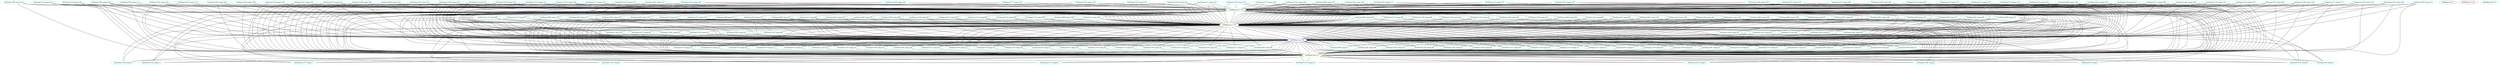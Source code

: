 graph {
"VarName('t8',temp)"[color=cyan,label="VarName('t8',temp).0"]
"VarName('t129',temp)"[color=cyan,label="VarName('t129',temp).1"]
"VarName('t128',temp)"[color=cyan,label="VarName('t128',temp).2"]
"VarName('t9',temp)"[color=cyan,label="VarName('t9',temp).3"]
"VarName('t125',temp)"[color=cyan,label="VarName('t125',temp).4"]
"VarName('t124',temp)"[color=cyan,label="VarName('t124',temp).5"]
"VarName('t127',temp)"[color=cyan,label="VarName('t127',temp).6"]
"ASMReg('edi')"[color=forestgreen,label="ASMReg('edi').7"]
"VarName('t121',temp)"[color=cyan,label="VarName('t121',temp).8"]
"VarName('t120',temp)"[color=cyan,label="VarName('t120',temp).9"]
"VarName('t123',temp)"[color=cyan,label="VarName('t123',temp).10"]
"VarName('t122',temp)"[color=cyan,label="VarName('t122',temp).11"]
"ASMReg('edx')"[color=yellow,label="ASMReg('edx').12"]
"VarName('t58',temp)"[color=cyan,label="VarName('t58',temp).13"]
"VarName('t59',temp)"[color=cyan,label="VarName('t59',temp).14"]
"VarName('t56',temp)"[color=cyan,label="VarName('t56',temp).15"]
"VarName('t57',temp)"[color=cyan,label="VarName('t57',temp).16"]
"VarName('t54',temp)"[color=cyan,label="VarName('t54',temp).17"]
"VarName('t55',temp)"[color=cyan,label="VarName('t55',temp).18"]
"VarName('t52',temp)"[color=cyan,label="VarName('t52',temp).19"]
"VarName('t53',temp)"[color=cyan,label="VarName('t53',temp).20"]
"VarName('t50',temp)"[color=cyan,label="VarName('t50',temp).21"]
"VarName('t51',temp)"[color=cyan,label="VarName('t51',temp).22"]
"VarName('a',user)"[color=cyan,label="VarName('a',user).23"]
"VarName('t126',temp)"[color=cyan,label="VarName('t126',temp).24"]
"VarName('t101',temp)"[color=cyan,label="VarName('t101',temp).25"]
"VarName('t138',temp)"[color=cyan,label="VarName('t138',temp).26"]
"VarName('t139',temp)"[color=cyan,label="VarName('t139',temp).27"]
"VarName('t136',temp)"[color=cyan,label="VarName('t136',temp).28"]
"VarName('t137',temp)"[color=cyan,label="VarName('t137',temp).29"]
"VarName('t134',temp)"[color=cyan,label="VarName('t134',temp).30"]
"VarName('t135',temp)"[color=cyan,label="VarName('t135',temp).31"]
"VarName('t132',temp)"[color=cyan,label="VarName('t132',temp).32"]
"VarName('t133',temp)"[color=cyan,label="VarName('t133',temp).33"]
"VarName('t130',temp)"[color=cyan,label="VarName('t130',temp).34"]
"VarName('t131',temp)"[color=cyan,label="VarName('t131',temp).35"]
"VarName('t38',temp)"[color=cyan,label="VarName('t38',temp).36"]
"VarName('t39',temp)"[color=cyan,label="VarName('t39',temp).37"]
"VarName('t30',temp)"[color=cyan,label="VarName('t30',temp).38"]
"VarName('t31',temp)"[color=cyan,label="VarName('t31',temp).39"]
"VarName('t32',temp)"[color=cyan,label="VarName('t32',temp).40"]
"VarName('t33',temp)"[color=cyan,label="VarName('t33',temp).41"]
"VarName('t34',temp)"[color=cyan,label="VarName('t34',temp).42"]
"VarName('t35',temp)"[color=cyan,label="VarName('t35',temp).43"]
"VarName('t36',temp)"[color=cyan,label="VarName('t36',temp).44"]
"VarName('t37',temp)"[color=cyan,label="VarName('t37',temp).45"]
"VarName('t49',temp)"[color=cyan,label="VarName('t49',temp).46"]
"VarName('t48',temp)"[color=cyan,label="VarName('t48',temp).47"]
"VarName('t45',temp)"[color=cyan,label="VarName('t45',temp).48"]
"VarName('t44',temp)"[color=cyan,label="VarName('t44',temp).49"]
"VarName('t47',temp)"[color=cyan,label="VarName('t47',temp).50"]
"VarName('t46',temp)"[color=cyan,label="VarName('t46',temp).51"]
"VarName('t41',temp)"[color=cyan,label="VarName('t41',temp).52"]
"VarName('t40',temp)"[color=cyan,label="VarName('t40',temp).53"]
"VarName('t43',temp)"[color=cyan,label="VarName('t43',temp).54"]
"VarName('t42',temp)"[color=cyan,label="VarName('t42',temp).55"]
"ASMReg('esi')"[color=brown,label="ASMReg('esi').56"]
"ASMReg('ebx')"[color=cyan,label="ASMReg('ebx').57"]
"ASMReg('esp')"[color=blue,label="ASMReg('esp').58"]
"VarName('z',user)"[color=cyan,label="VarName('z',user).59"]
"VarName('t107',temp)"[color=cyan,label="VarName('t107',temp).60"]
"VarName('t106',temp)"[color=cyan,label="VarName('t106',temp).61"]
"VarName('t105',temp)"[color=cyan,label="VarName('t105',temp).62"]
"VarName('t104',temp)"[color=cyan,label="VarName('t104',temp).63"]
"VarName('t103',temp)"[color=cyan,label="VarName('t103',temp).64"]
"VarName('t102',temp)"[color=cyan,label="VarName('t102',temp).65"]
"VarName('b',user)"[color=cyan,label="VarName('b',user).66"]
"VarName('t100',temp)"[color=cyan,label="VarName('t100',temp).67"]
"VarName('t109',temp)"[color=cyan,label="VarName('t109',temp).68"]
"VarName('t108',temp)"[color=cyan,label="VarName('t108',temp).69"]
"ASMReg('ecx')"[color=orange,label="ASMReg('ecx').70"]
"VarName('t69',temp)"[color=cyan,label="VarName('t69',temp).71"]
"VarName('t68',temp)"[color=cyan,label="VarName('t68',temp).72"]
"VarName('t63',temp)"[color=cyan,label="VarName('t63',temp).73"]
"VarName('t62',temp)"[color=cyan,label="VarName('t62',temp).74"]
"VarName('t61',temp)"[color=cyan,label="VarName('t61',temp).75"]
"VarName('t60',temp)"[color=cyan,label="VarName('t60',temp).76"]
"VarName('t67',temp)"[color=cyan,label="VarName('t67',temp).77"]
"VarName('t66',temp)"[color=cyan,label="VarName('t66',temp).78"]
"VarName('t65',temp)"[color=cyan,label="VarName('t65',temp).79"]
"VarName('t64',temp)"[color=cyan,label="VarName('t64',temp).80"]
"VarName('t110',temp)"[color=cyan,label="VarName('t110',temp).81"]
"VarName('t111',temp)"[color=cyan,label="VarName('t111',temp).82"]
"VarName('t112',temp)"[color=cyan,label="VarName('t112',temp).83"]
"VarName('t113',temp)"[color=cyan,label="VarName('t113',temp).84"]
"VarName('t114',temp)"[color=cyan,label="VarName('t114',temp).85"]
"VarName('t115',temp)"[color=cyan,label="VarName('t115',temp).86"]
"VarName('t116',temp)"[color=cyan,label="VarName('t116',temp).87"]
"VarName('t117',temp)"[color=cyan,label="VarName('t117',temp).88"]
"VarName('t118',temp)"[color=cyan,label="VarName('t118',temp).89"]
"VarName('t119',temp)"[color=cyan,label="VarName('t119',temp).90"]
"VarName('t161',temp)"[color=cyan,label="VarName('t161',temp).91"]
"VarName('t160',temp)"[color=cyan,label="VarName('t160',temp).92"]
"VarName('t163',temp)"[color=cyan,label="VarName('t163',temp).93"]
"VarName('t162',temp)"[color=cyan,label="VarName('t162',temp).94"]
"VarName('t0',temp)"[color=cyan,label="VarName('t0',temp).95"]
"VarName('t1',temp)"[color=cyan,label="VarName('t1',temp).96"]
"VarName('t2',temp)"[color=cyan,label="VarName('t2',temp).97"]
"VarName('t3',temp)"[color=cyan,label="VarName('t3',temp).98"]
"VarName('t4',temp)"[color=cyan,label="VarName('t4',temp).99"]
"VarName('t5',temp)"[color=cyan,label="VarName('t5',temp).100"]
"VarName('t6',temp)"[color=cyan,label="VarName('t6',temp).101"]
"VarName('y',user)"[color=cyan,label="VarName('y',user).102"]
"VarName('t98',temp)"[color=cyan,label="VarName('t98',temp).103"]
"VarName('t99',temp)"[color=cyan,label="VarName('t99',temp).104"]
"VarName('c',user)"[color=cyan,label="VarName('c',user).105"]
"VarName('t92',temp)"[color=cyan,label="VarName('t92',temp).106"]
"VarName('t93',temp)"[color=cyan,label="VarName('t93',temp).107"]
"VarName('t90',temp)"[color=cyan,label="VarName('t90',temp).108"]
"VarName('t91',temp)"[color=cyan,label="VarName('t91',temp).109"]
"VarName('t96',temp)"[color=cyan,label="VarName('t96',temp).110"]
"VarName('t97',temp)"[color=cyan,label="VarName('t97',temp).111"]
"VarName('t94',temp)"[color=cyan,label="VarName('t94',temp).112"]
"VarName('t95',temp)"[color=cyan,label="VarName('t95',temp).113"]
"VarName('t7',temp)"[color=cyan,label="VarName('t7',temp).114"]
"VarName('t74',temp)"[color=cyan,label="VarName('t74',temp).115"]
"ASMReg('eax')"[color=green,label="ASMReg('eax').116"]
"VarName('t76',temp)"[color=cyan,label="VarName('t76',temp).117"]
"VarName('t77',temp)"[color=cyan,label="VarName('t77',temp).118"]
"VarName('t70',temp)"[color=cyan,label="VarName('t70',temp).119"]
"VarName('t71',temp)"[color=cyan,label="VarName('t71',temp).120"]
"VarName('t72',temp)"[color=cyan,label="VarName('t72',temp).121"]
"VarName('t73',temp)"[color=cyan,label="VarName('t73',temp).122"]
"VarName('t78',temp)"[color=cyan,label="VarName('t78',temp).123"]
"VarName('t79',temp)"[color=cyan,label="VarName('t79',temp).124"]
"VarName('t89',temp)"[color=cyan,label="VarName('t89',temp).125"]
"VarName('t88',temp)"[color=cyan,label="VarName('t88',temp).126"]
"VarName('t81',temp)"[color=cyan,label="VarName('t81',temp).127"]
"VarName('t80',temp)"[color=cyan,label="VarName('t80',temp).128"]
"VarName('t83',temp)"[color=cyan,label="VarName('t83',temp).129"]
"VarName('t82',temp)"[color=cyan,label="VarName('t82',temp).130"]
"VarName('t85',temp)"[color=cyan,label="VarName('t85',temp).131"]
"VarName('t84',temp)"[color=cyan,label="VarName('t84',temp).132"]
"VarName('t87',temp)"[color=cyan,label="VarName('t87',temp).133"]
"VarName('t86',temp)"[color=cyan,label="VarName('t86',temp).134"]
"VarName('t149',temp)"[color=cyan,label="VarName('t149',temp).135"]
"VarName('t148',temp)"[color=cyan,label="VarName('t148',temp).136"]
"VarName('t143',temp)"[color=cyan,label="VarName('t143',temp).137"]
"VarName('t142',temp)"[color=cyan,label="VarName('t142',temp).138"]
"VarName('t141',temp)"[color=cyan,label="VarName('t141',temp).139"]
"VarName('t140',temp)"[color=cyan,label="VarName('t140',temp).140"]
"VarName('t147',temp)"[color=cyan,label="VarName('t147',temp).141"]
"VarName('t146',temp)"[color=cyan,label="VarName('t146',temp).142"]
"VarName('t145',temp)"[color=cyan,label="VarName('t145',temp).143"]
"VarName('t144',temp)"[color=cyan,label="VarName('t144',temp).144"]
"VarName('t29',temp)"[color=cyan,label="VarName('t29',temp).145"]
"VarName('t28',temp)"[color=cyan,label="VarName('t28',temp).146"]
"VarName('t27',temp)"[color=cyan,label="VarName('t27',temp).147"]
"VarName('t26',temp)"[color=cyan,label="VarName('t26',temp).148"]
"VarName('t25',temp)"[color=cyan,label="VarName('t25',temp).149"]
"VarName('t24',temp)"[color=cyan,label="VarName('t24',temp).150"]
"VarName('t23',temp)"[color=cyan,label="VarName('t23',temp).151"]
"VarName('t22',temp)"[color=cyan,label="VarName('t22',temp).152"]
"VarName('t21',temp)"[color=cyan,label="VarName('t21',temp).153"]
"VarName('t20',temp)"[color=cyan,label="VarName('t20',temp).154"]
"VarName('x',user)"[color=cyan,label="VarName('x',user).155"]
"VarName('t154',temp)"[color=cyan,label="VarName('t154',temp).156"]
"VarName('t155',temp)"[color=cyan,label="VarName('t155',temp).157"]
"VarName('t156',temp)"[color=cyan,label="VarName('t156',temp).158"]
"VarName('t157',temp)"[color=cyan,label="VarName('t157',temp).159"]
"VarName('t150',temp)"[color=cyan,label="VarName('t150',temp).160"]
"VarName('t151',temp)"[color=cyan,label="VarName('t151',temp).161"]
"VarName('t152',temp)"[color=cyan,label="VarName('t152',temp).162"]
"VarName('t153',temp)"[color=cyan,label="VarName('t153',temp).163"]
"VarName('t158',temp)"[color=cyan,label="VarName('t158',temp).164"]
"VarName('t159',temp)"[color=cyan,label="VarName('t159',temp).165"]
"VarName('t12',temp)"[color=cyan,label="VarName('t12',temp).166"]
"VarName('t13',temp)"[color=cyan,label="VarName('t13',temp).167"]
"VarName('t10',temp)"[color=cyan,label="VarName('t10',temp).168"]
"VarName('t11',temp)"[color=cyan,label="VarName('t11',temp).169"]
"VarName('t16',temp)"[color=cyan,label="VarName('t16',temp).170"]
"VarName('t17',temp)"[color=cyan,label="VarName('t17',temp).171"]
"VarName('t14',temp)"[color=cyan,label="VarName('t14',temp).172"]
"VarName('t15',temp)"[color=cyan,label="VarName('t15',temp).173"]
"VarName('t18',temp)"[color=cyan,label="VarName('t18',temp).174"]
"VarName('t19',temp)"[color=cyan,label="VarName('t19',temp).175"]
"VarName('t75',temp)"[color=cyan,label="VarName('t75',temp).176"]

"VarName('t89',temp)" -- "ASMReg('ecx')"
"VarName('t18',temp)" -- "ASMReg('edx')"
"ASMReg('esp')" -- "VarName('t30',temp)"
"VarName('t27',temp)" -- "ASMReg('edx')"
"VarName('t74',temp)" -- "ASMReg('edx')"
"VarName('t106',temp)" -- "ASMReg('edx')"
"ASMReg('eax')" -- "VarName('t38',temp)"
"ASMReg('eax')" -- "VarName('t65',temp)"
"VarName('c',user)" -- "ASMReg('esp')"
"ASMReg('eax')" -- "VarName('t33',temp)"
"ASMReg('eax')" -- "VarName('t47',temp)"
"VarName('t132',temp)" -- "ASMReg('edx')"
"VarName('t50',temp)" -- "ASMReg('edx')"
"ASMReg('eax')" -- "VarName('t121',temp)"
"VarName('t54',temp)" -- "ASMReg('edx')"
"VarName('t96',temp)" -- "ASMReg('edx')"
"VarName('t115',temp)" -- "ASMReg('esp')"
"VarName('t20',temp)" -- "ASMReg('ecx')"
"VarName('t149',temp)" -- "ASMReg('esp')"
"ASMReg('ecx')" -- "VarName('t35',temp)"
"VarName('t28',temp)" -- "ASMReg('ecx')"
"VarName('t141',temp)" -- "ASMReg('eax')"
"ASMReg('esp')" -- "VarName('t52',temp)"
"VarName('t7',temp)" -- "ASMReg('ecx')"
"ASMReg('eax')" -- "ASMReg('edx')"
"VarName('t4',temp)" -- "ASMReg('ecx')"
"VarName('t5',temp)" -- "ASMReg('esp')"
"VarName('t15',temp)" -- "ASMReg('eax')"
"ASMReg('esp')" -- "VarName('t39',temp)"
"VarName('t18',temp)" -- "ASMReg('esp')"
"VarName('t34',temp)" -- "ASMReg('edx')"
"VarName('t17',temp)" -- "ASMReg('esp')"
"VarName('t11',temp)" -- "ASMReg('ecx')"
"ASMReg('ecx')" -- "VarName('t139',temp)"
"ASMReg('esp')" -- "VarName('t9',temp)"
"VarName('t112',temp)" -- "ASMReg('edx')"
"ASMReg('ecx')" -- "VarName('t106',temp)"
"VarName('t70',temp)" -- "ASMReg('esp')"
"ASMReg('esp')" -- "VarName('t135',temp)"
"ASMReg('ecx')" -- "VarName('a',user)"
"VarName('t21',temp)" -- "ASMReg('ecx')"
"ASMReg('eax')" -- "VarName('t128',temp)"
"VarName('t11',temp)" -- "ASMReg('esp')"
"VarName('t151',temp)" -- "ASMReg('esp')"
"VarName('t78',temp)" -- "ASMReg('ecx')"
"ASMReg('ecx')" -- "VarName('t32',temp)"
"VarName('t99',temp)" -- "ASMReg('edx')"
"ASMReg('eax')" -- "VarName('t102',temp)"
"VarName('t28',temp)" -- "ASMReg('edx')"
"VarName('t96',temp)" -- "ASMReg('esp')"
"VarName('t66',temp)" -- "ASMReg('ecx')"
"VarName('t152',temp)" -- "ASMReg('eax')"
"VarName('t149',temp)" -- "ASMReg('eax')"
"VarName('t140',temp)" -- "ASMReg('eax')"
"VarName('t95',temp)" -- "ASMReg('esp')"
"VarName('t81',temp)" -- "ASMReg('eax')"
"ASMReg('ecx')" -- "VarName('t123',temp)"
"ASMReg('ecx')" -- "VarName('t132',temp)"
"ASMReg('eax')" -- "VarName('t93',temp)"
"VarName('t100',temp)" -- "ASMReg('edx')"
"ASMReg('edx')" -- "VarName('t8',temp)"
"VarName('t157',temp)" -- "ASMReg('esp')"
"ASMReg('ecx')" -- "VarName('t109',temp)"
"VarName('t45',temp)" -- "ASMReg('edx')"
"ASMReg('eax')" -- "VarName('t49',temp)"
"ASMReg('eax')" -- "VarName('t51',temp)"
"ASMReg('esp')" -- "VarName('a',user)"
"VarName('t114',temp)" -- "ASMReg('esp')"
"ASMReg('eax')" -- "VarName('c',user)"
"ASMReg('eax')" -- "VarName('t133',temp)"
"ASMReg('edx')" -- "VarName('t120',temp)"
"ASMReg('esp')" -- "VarName('t44',temp)"
"ASMReg('ecx')" -- "VarName('t55',temp)"
"VarName('t86',temp)" -- "ASMReg('esp')"
"ASMReg('ecx')" -- "VarName('t44',temp)"
"ASMReg('eax')" -- "VarName('t3',temp)"
"VarName('t88',temp)" -- "ASMReg('ecx')"
"VarName('t16',temp)" -- "ASMReg('esp')"
"ASMReg('ecx')" -- "VarName('t120',temp)"
"ASMReg('ecx')" -- "VarName('t54',temp)"
"ASMReg('esp')" -- "VarName('t35',temp)"
"ASMReg('eax')" -- "VarName('t98',temp)"
"ASMReg('eax')" -- "VarName('t35',temp)"
"ASMReg('eax')" -- "VarName('t60',temp)"
"ASMReg('eax')" -- "VarName('t160',temp)"
"VarName('t119',temp)" -- "ASMReg('edx')"
"VarName('t135',temp)" -- "ASMReg('edx')"
"VarName('t38',temp)" -- "ASMReg('edx')"
"ASMReg('esp')" -- "VarName('t101',temp)"
"VarName('t157',temp)" -- "ASMReg('eax')"
"VarName('t14',temp)" -- "ASMReg('ecx')"
"VarName('t57',temp)" -- "ASMReg('edx')"
"VarName('t91',temp)" -- "ASMReg('edx')"
"ASMReg('eax')" -- "VarName('t138',temp)"
"ASMReg('eax')" -- "VarName('t124',temp)"
"VarName('t150',temp)" -- "ASMReg('edx')"
"VarName('t17',temp)" -- "ASMReg('ecx')"
"ASMReg('eax')" -- "VarName('t116',temp)"
"ASMReg('eax')" -- "VarName('t4',temp)"
"VarName('t5',temp)" -- "ASMReg('ecx')"
"VarName('t12',temp)" -- "ASMReg('esp')"
"VarName('t33',temp)" -- "ASMReg('edx')"
"VarName('t97',temp)" -- "ASMReg('ecx')"
"ASMReg('esp')" -- "VarName('t32',temp)"
"VarName('x',user)" -- "ASMReg('esp')"
"VarName('t83',temp)" -- "ASMReg('esp')"
"VarName('t130',temp)" -- "ASMReg('edx')"
"VarName('t29',temp)" -- "ASMReg('esp')"
"ASMReg('eax')" -- "VarName('t67',temp)"
"VarName('t134',temp)" -- "ASMReg('edx')"
"VarName('t156',temp)" -- "ASMReg('eax')"
"VarName('t16',temp)" -- "ASMReg('edx')"
"ASMReg('eax')" -- "VarName('t45',temp)"
"VarName('t6',temp)" -- "ASMReg('ecx')"
"VarName('t90',temp)" -- "ASMReg('edx')"
"ASMReg('esp')" -- "VarName('t132',temp)"
"VarName('t87',temp)" -- "ASMReg('eax')"
"VarName('t63',temp)" -- "ASMReg('edx')"
"VarName('t154',temp)" -- "ASMReg('ecx')"
"VarName('t17',temp)" -- "ASMReg('eax')"
"VarName('t78',temp)" -- "ASMReg('esp')"
"VarName('t87',temp)" -- "ASMReg('esp')"
"ASMReg('ecx')" -- "VarName('t37',temp)"
"ASMReg('eax')" -- "VarName('t105',temp)"
"VarName('t114',temp)" -- "ASMReg('edx')"
"ASMReg('esp')" -- "VarName('t50',temp)"
"ASMReg('ecx')" -- "VarName('t59',temp)"
"VarName('t32',temp)" -- "ASMReg('edx')"
"ASMReg('ecx')" -- "VarName('t48',temp)"
"VarName('t5',temp)" -- "ASMReg('edx')"
"VarName('t65',temp)" -- "ASMReg('ecx')"
"VarName('t100',temp)" -- "ASMReg('esp')"
"VarName('t80',temp)" -- "ASMReg('ecx')"
"VarName('t72',temp)" -- "ASMReg('eax')"
"ASMReg('ecx')" -- "VarName('t104',temp)"
"VarName('y',user)" -- "ASMReg('edx')"
"VarName('t98',temp)" -- "ASMReg('esp')"
"VarName('t2',temp)" -- "ASMReg('esp')"
"VarName('t21',temp)" -- "ASMReg('eax')"
"ASMReg('esp')" -- "VarName('t128',temp)"
"VarName('t14',temp)" -- "ASMReg('eax')"
"VarName('t51',temp)" -- "ASMReg('edx')"
"VarName('t89',temp)" -- "ASMReg('eax')"
"VarName('t143',temp)" -- "ASMReg('esp')"
"ASMReg('eax')" -- "VarName('t134',temp)"
"ASMReg('esp')" -- "VarName('t59',temp)"
"VarName('t80',temp)" -- "ASMReg('esp')"
"ASMReg('ecx')" -- "VarName('t52',temp)"
"ASMReg('ecx')" -- "VarName('b',user)"
"VarName('t88',temp)" -- "ASMReg('edx')"
"VarName('t27',temp)" -- "ASMReg('ecx')"
"VarName('t70',temp)" -- "ASMReg('edx')"
"VarName('t102',temp)" -- "ASMReg('edx')"
"ASMReg('ecx')" -- "VarName('t130',temp)"
"ASMReg('eax')" -- "VarName('t59',temp)"
"VarName('t150',temp)" -- "ASMReg('eax')"
"VarName('t81',temp)" -- "ASMReg('edx')"
"ASMReg('eax')" -- "VarName('t95',temp)"
"ASMReg('eax')" -- "VarName('t32',temp)"
"ASMReg('eax')" -- "VarName('t53',temp)"
"ASMReg('ecx')" -- "VarName('t8',temp)"
"VarName('t13',temp)" -- "ASMReg('eax')"
"VarName('t1',temp)" -- "ASMReg('edx')"
"VarName('t15',temp)" -- "ASMReg('ecx')"
"VarName('t160',temp)" -- "ASMReg('esp')"
"ASMReg('esp')" -- "VarName('t125',temp)"
"VarName('t19',temp)" -- "ASMReg('ecx')"
"ASMReg('esp')" -- "VarName('t46',temp)"
"VarName('t157',temp)" -- "ASMReg('edx')"
"ASMReg('ecx')" -- "VarName('t46',temp)"
"ASMReg('eax')" -- "VarName('t113',temp)"
"ASMReg('eax')" -- "VarName('t1',temp)"
"VarName('t73',temp)" -- "ASMReg('eax')"
"VarName('t82',temp)" -- "ASMReg('eax')"
"ASMReg('esp')" -- "VarName('t37',temp)"
"ASMReg('eax')" -- "VarName('t50',temp)"
"VarName('t116',temp)" -- "ASMReg('ecx')"
"VarName('t137',temp)" -- "ASMReg('edx')"
"VarName('t36',temp)" -- "ASMReg('edx')"
"ASMReg('eax')" -- "VarName('t58',temp)"
"ASMReg('eax')" -- "VarName('t62',temp)"
"VarName('t146',temp)" -- "ASMReg('edx')"
"VarName('t11',temp)" -- "ASMReg('edx')"
"VarName('t6',temp)" -- "ASMReg('esp')"
"VarName('t93',temp)" -- "ASMReg('edx')"
"ASMReg('esp')" -- "VarName('t127',temp)"
"VarName('t91',temp)" -- "ASMReg('ecx')"
"VarName('t0',temp)" -- "ASMReg('edx')"
"VarName('t155',temp)" -- "ASMReg('ecx')"
"VarName('t85',temp)" -- "ASMReg('ecx')"
"VarName('a',user)" -- "ASMReg('edx')"
"VarName('t81',temp)" -- "ASMReg('esp')"
"VarName('t147',temp)" -- "ASMReg('edx')"
"VarName('t113',temp)" -- "ASMReg('edx')"
"ASMReg('ecx')" -- "VarName('t38',temp)"
"ASMReg('eax')" -- "VarName('t114',temp)"
"ASMReg('eax')" -- "VarName('t108',temp)"
"VarName('t31',temp)" -- "ASMReg('edx')"
"VarName('t94',temp)" -- "ASMReg('ecx')"
"VarName('t142',temp)" -- "ASMReg('eax')"
"ASMReg('ecx')" -- "VarName('t129',temp)"
"VarName('t65',temp)" -- "ASMReg('esp')"
"ASMReg('eax')" -- "VarName('t69',temp)"
"ASMReg('ecx')" -- "VarName('t103',temp)"
"VarName('t24',temp)" -- "ASMReg('ecx')"
"VarName('t70',temp)" -- "ASMReg('eax')"
"VarName('t150',temp)" -- "ASMReg('ecx')"
"ASMReg('eax')" -- "VarName('t163',temp)"
"ASMReg('esp')" -- "VarName('t130',temp)"
"VarName('t0',temp)" -- "ASMReg('ecx')"
"VarName('t7',temp)" -- "ASMReg('esp')"
"ASMReg('ecx')" -- "VarName('t31',temp)"
"ASMReg('eax')" -- "VarName('t107',temp)"
"ASMReg('esp')" -- "VarName('t56',temp)"
"VarName('t74',temp)" -- "ASMReg('esp')"
"VarName('t143',temp)" -- "ASMReg('eax')"
"VarName('t26',temp)" -- "ASMReg('ecx')"
"VarName('t141',temp)" -- "ASMReg('esp')"
"VarName('t67',temp)" -- "ASMReg('edx')"
"VarName('t77',temp)" -- "ASMReg('edx')"
"VarName('t91',temp)" -- "ASMReg('esp')"
"VarName('t146',temp)" -- "ASMReg('esp')"
"VarName('t148',temp)" -- "ASMReg('esp')"
"ASMReg('ecx')" -- "VarName('t39',temp)"
"VarName('t131',temp)" -- "ASMReg('edx')"
"VarName('t161',temp)" -- "ASMReg('edx')"
"VarName('t12',temp)" -- "ASMReg('ecx')"
"ASMReg('eax')" -- "VarName('t115',temp)"
"ASMReg('eax')" -- "VarName('t54',temp)"
"ASMReg('esp')" -- "VarName('t139',temp)"
"ASMReg('eax')" -- "ASMReg('eax')"
"VarName('x',user)" -- "ASMReg('ecx')"
"VarName('t25',temp)" -- "ASMReg('eax')"
"VarName('t2',temp)" -- "ASMReg('ecx')"
"ASMReg('eax')" -- "VarName('t136',temp)"
"ASMReg('edx')" -- "VarName('t123',temp)"
"VarName('t85',temp)" -- "ASMReg('eax')"
"ASMReg('esp')" -- "VarName('t41',temp)"
"ASMReg('ecx')" -- "VarName('t50',temp)"
"ASMReg('ecx')" -- "VarName('t41',temp)"
"ASMReg('eax')" -- "VarName('a',user)"
"ASMReg('eax')" -- "VarName('t118',temp)"
"VarName('t159',temp)" -- "ASMReg('esp')"
"ASMReg('eax')" -- "VarName('t74',temp)"
"VarName('t152',temp)" -- "ASMReg('edx')"
"VarName('t85',temp)" -- "ASMReg('esp')"
"ASMReg('ecx')" -- "VarName('t127',temp)"
"VarName('t72',temp)" -- "ASMReg('ecx')"
"ASMReg('ecx')" -- "VarName('t136',temp)"
"VarName('t117',temp)" -- "ASMReg('ecx')"
"ASMReg('eax')" -- "ASMReg('esp')"
"ASMReg('eax')" -- "VarName('t97',temp)"
"VarName('t154',temp)" -- "ASMReg('eax')"
"ASMReg('eax')" -- "VarName('t30',temp)"
"VarName('b',user)" -- "ASMReg('esp')"
"VarName('t161',temp)" -- "ASMReg('ecx')"
"VarName('t144',temp)" -- "ASMReg('esp')"
"ASMReg('esp')" -- "VarName('t122',temp)"
"VarName('t155',temp)" -- "ASMReg('edx')"
"VarName('t41',temp)" -- "ASMReg('edx')"
"VarName('t84',temp)" -- "ASMReg('ecx')"
"VarName('t159',temp)" -- "ASMReg('edx')"
"ASMReg('eax')" -- "VarName('t2',temp)"
"ASMReg('eax')" -- "ASMReg('ecx')"
"VarName('t140',temp)" -- "ASMReg('edx')"
"ASMReg('esp')" -- "VarName('t48',temp)"
"ASMReg('ecx')" -- "VarName('t125',temp)"
"ASMReg('eax')" -- "VarName('t111',temp)"
"ASMReg('eax')" -- "VarName('t7',temp)"
"VarName('t159',temp)" -- "ASMReg('eax')"
"VarName('t116',temp)" -- "ASMReg('edx')"
"ASMReg('esp')" -- "VarName('t31',temp)"
"VarName('t107',temp)" -- "ASMReg('edx')"
"VarName('t153',temp)" -- "ASMReg('eax')"
"VarName('t82',temp)" -- "ASMReg('ecx')"
"VarName('t58',temp)" -- "ASMReg('edx')"
"ASMReg('eax')" -- "VarName('t39',temp)"
"ASMReg('eax')" -- "VarName('t64',temp)"
"VarName('t23',temp)" -- "ASMReg('ecx')"
"VarName('t73',temp)" -- "ASMReg('ecx')"
"VarName('t29',temp)" -- "ASMReg('eax')"
"ASMReg('eax')" -- "VarName('t46',temp)"
"ASMReg('esp')" -- "VarName('t129',temp)"
"VarName('t145',temp)" -- "ASMReg('edx')"
"VarName('x',user)" -- "ASMReg('eax')"
"VarName('t1',temp)" -- "ASMReg('ecx')"
"ASMReg('eax')" -- "VarName('t120',temp)"
"VarName('t12',temp)" -- "ASMReg('eax')"
"VarName('t158',temp)" -- "ASMReg('esp')"
"ASMReg('esp')" -- "VarName('t53',temp)"
"VarName('t53',temp)" -- "ASMReg('edx')"
"VarName('t95',temp)" -- "ASMReg('edx')"
"VarName('t26',temp)" -- "ASMReg('esp')"
"VarName('t156',temp)" -- "ASMReg('ecx')"
"VarName('t60',temp)" -- "ASMReg('edx')"
"VarName('z',user)" -- "ASMReg('edx')"
"ASMReg('eax')" -- "VarName('t90',temp)"
"VarName('t146',temp)" -- "ASMReg('ecx')"
"VarName('t109',temp)" -- "ASMReg('esp')"
"VarName('t28',temp)" -- "ASMReg('esp')"
"VarName('t14',temp)" -- "ASMReg('edx')"
"VarName('t25',temp)" -- "ASMReg('edx')"
"VarName('t72',temp)" -- "ASMReg('edx')"
"VarName('t37',temp)" -- "ASMReg('edx')"
"VarName('t76',temp)" -- "ASMReg('edx')"
"ASMReg('ecx')" -- "VarName('t101',temp)"
"ASMReg('edx')" -- "VarName('t124',temp)"
"ASMReg('eax')" -- "VarName('t41',temp)"
"VarName('t162',temp)" -- "ASMReg('esp')"
"VarName('t10',temp)" -- "ASMReg('edx')"
"ASMReg('esp')" -- "VarName('t136',temp)"
"VarName('t79',temp)" -- "ASMReg('esp')"
"VarName('t145',temp)" -- "ASMReg('ecx')"
"VarName('c',user)" -- "ASMReg('ecx')"
"VarName('t28',temp)" -- "ASMReg('eax')"
"VarName('t61',temp)" -- "ASMReg('esp')"
"ASMReg('ecx')" -- "VarName('t33',temp)"
"ASMReg('edx')" -- "VarName('t128',temp)"
"VarName('t65',temp)" -- "ASMReg('edx')"
"ASMReg('eax')" -- "VarName('t101',temp)"
"ASMReg('esp')" -- "VarName('t54',temp)"
"VarName('t61',temp)" -- "ASMReg('edx')"
"ASMReg('eax')" -- "VarName('y',user)"
"VarName('t79',temp)" -- "ASMReg('edx')"
"VarName('t15',temp)" -- "ASMReg('esp')"
"VarName('t151',temp)" -- "ASMReg('ecx')"
"VarName('t80',temp)" -- "ASMReg('eax')"
"VarName('t111',temp)" -- "ASMReg('esp')"
"ASMReg('ecx')" -- "VarName('t122',temp)"
"VarName('t116',temp)" -- "ASMReg('esp')"
"ASMReg('ecx')" -- "VarName('t133',temp)"
"VarName('t63',temp)" -- "ASMReg('esp')"
"ASMReg('esp')" -- "VarName('t55',temp)"
"VarName('t25',temp)" -- "ASMReg('esp')"
"VarName('t68',temp)" -- "ASMReg('esp')"
"ASMReg('ecx')" -- "VarName('t108',temp)"
"VarName('t160',temp)" -- "ASMReg('ecx')"
"ASMReg('eax')" -- "VarName('t48',temp)"
"ASMReg('eax')" -- "VarName('t56',temp)"
"VarName('t108',temp)" -- "ASMReg('esp')"
"VarName('z',user)" -- "ASMReg('esp')"
"VarName('t153',temp)" -- "ASMReg('esp')"
"VarName('t95',temp)" -- "ASMReg('ecx')"
"VarName('t157',temp)" -- "ASMReg('ecx')"
"VarName('t46',temp)" -- "ASMReg('edx')"
"VarName('t87',temp)" -- "ASMReg('ecx')"
"VarName('c',user)" -- "ASMReg('edx')"
"VarName('t13',temp)" -- "ASMReg('edx')"
"VarName('t142',temp)" -- "ASMReg('esp')"
"ASMReg('eax')" -- "VarName('t130',temp)"
"ASMReg('edx')" -- "VarName('t121',temp)"
"VarName('t99',temp)" -- "ASMReg('ecx')"
"ASMReg('esp')" -- "VarName('t43',temp)"
"ASMReg('esp')" -- "VarName('t120',temp)"
"ASMReg('ecx')" -- "VarName('t56',temp)"
"VarName('t27',temp)" -- "ASMReg('esp')"
"ASMReg('ecx')" -- "VarName('t43',temp)"
"ASMReg('esp')" -- "ASMReg('esp')"
"VarName('t76',temp)" -- "ASMReg('eax')"
"VarName('t20',temp)" -- "ASMReg('edx')"
"VarName('t111',temp)" -- "ASMReg('edx')"
"ASMReg('ecx')" -- "VarName('t134',temp)"
"ASMReg('eax')" -- "VarName('t99',temp)"
"VarName('t114',temp)" -- "ASMReg('ecx')"
"VarName('t74',temp)" -- "ASMReg('ecx')"
"VarName('t22',temp)" -- "ASMReg('ecx')"
"ASMReg('eax')" -- "VarName('t36',temp)"
"VarName('t118',temp)" -- "ASMReg('edx')"
"VarName('t112',temp)" -- "ASMReg('esp')"
"VarName('t43',temp)" -- "ASMReg('edx')"
"VarName('t81',temp)" -- "ASMReg('ecx')"
"VarName('t47',temp)" -- "ASMReg('edx')"
"VarName('t85',temp)" -- "ASMReg('edx')"
"VarName('t56',temp)" -- "ASMReg('edx')"
"ASMReg('esp')" -- "VarName('t124',temp)"
"VarName('t142',temp)" -- "ASMReg('edx')"
"VarName('t22',temp)" -- "ASMReg('eax')"
"VarName('t21',temp)" -- "ASMReg('edx')"
"ASMReg('esp')" -- "ASMReg('edx')"
"ASMReg('eax')" -- "VarName('t139',temp)"
"ASMReg('eax')" -- "VarName('t127',temp)"
"ASMReg('ecx')" -- "VarName('z',user)"
"VarName('t2',temp)" -- "ASMReg('edx')"
"VarName('t76',temp)" -- "ASMReg('esp')"
"VarName('t19',temp)" -- "ASMReg('esp')"
"VarName('t158',temp)" -- "ASMReg('ecx')"
"VarName('t14',temp)" -- "ASMReg('esp')"
"ASMReg('eax')" -- "VarName('t117',temp)"
"ASMReg('eax')" -- "VarName('t5',temp)"
"VarName('t138',temp)" -- "ASMReg('edx')"
"VarName('t110',temp)" -- "ASMReg('esp')"
"ASMReg('eax')" -- "VarName('t44',temp)"
"ASMReg('ecx')" -- "VarName('t121',temp)"
"VarName('t109',temp)" -- "ASMReg('edx')"
"VarName('t153',temp)" -- "ASMReg('edx')"
"ASMReg('esp')" -- "VarName('t33',temp)"
"VarName('t98',temp)" -- "ASMReg('edx')"
"VarName('t26',temp)" -- "ASMReg('edx')"
"VarName('t75',temp)" -- "ASMReg('edx')"
"ASMReg('eax')" -- "VarName('t66',temp)"
"VarName('t149',temp)" -- "ASMReg('edx')"
"VarName('t152',temp)" -- "ASMReg('esp')"
"VarName('t20',temp)" -- "ASMReg('esp')"
"VarName('t133',temp)" -- "ASMReg('edx')"
"ASMReg('esp')" -- "VarName('t133',temp)"
"VarName('t145',temp)" -- "ASMReg('esp')"
"VarName('t144',temp)" -- "ASMReg('ecx')"
"VarName('t90',temp)" -- "ASMReg('ecx')"
"VarName('t146',temp)" -- "ASMReg('eax')"
"VarName('t126',temp)" -- "ASMReg('edx')"
"VarName('t94',temp)" -- "ASMReg('edx')"
"VarName('t15',temp)" -- "ASMReg('edx')"
"VarName('t97',temp)" -- "ASMReg('edx')"
"VarName('t26',temp)" -- "ASMReg('eax')"
"ASMReg('ecx')" -- "VarName('t34',temp)"
"ASMReg('eax')" -- "VarName('t104',temp)"
"ASMReg('esp')" -- "VarName('t51',temp)"
"VarName('t4',temp)" -- "ASMReg('edx')"
"VarName('t152',temp)" -- "ASMReg('ecx')"
"VarName('t147',temp)" -- "ASMReg('ecx')"
"ASMReg('esp')" -- "VarName('t38',temp)"
"VarName('t117',temp)" -- "ASMReg('edx')"
"VarName('t90',temp)" -- "ASMReg('esp')"
"VarName('t62',temp)" -- "ASMReg('esp')"
"VarName('t35',temp)" -- "ASMReg('edx')"
"VarName('t92',temp)" -- "ASMReg('ecx')"
"ASMReg('ecx')" -- "VarName('t138',temp)"
"VarName('t97',temp)" -- "ASMReg('esp')"
"ASMReg('esp')" -- "VarName('t8',temp)"
"VarName('t59',temp)" -- "ASMReg('edx')"
"VarName('t163',temp)" -- "ASMReg('ecx')"
"ASMReg('ecx')" -- "VarName('t107',temp)"
"VarName('t24',temp)" -- "ASMReg('edx')"
"VarName('t20',temp)" -- "ASMReg('eax')"
"VarName('t10',temp)" -- "ASMReg('esp')"
"ASMReg('esp')" -- "VarName('t134',temp)"
"VarName('t155',temp)" -- "ASMReg('esp')"
"VarName('t86',temp)" -- "ASMReg('ecx')"
"ASMReg('eax')" -- "VarName('t129',temp)"
"VarName('t60',temp)" -- "ASMReg('esp')"
"ASMReg('ecx')" -- "VarName('t135',temp)"
"VarName('t92',temp)" -- "ASMReg('esp')"
"VarName('t75',temp)" -- "ASMReg('esp')"
"VarName('b',user)" -- "ASMReg('edx')"
"VarName('t64',temp)" -- "ASMReg('ecx')"
"ASMReg('eax')" -- "VarName('t103',temp)"
"ASMReg('ecx')" -- "VarName('t53',temp)"
"VarName('t158',temp)" -- "ASMReg('eax')"
"VarName('t89',temp)" -- "ASMReg('edx')"
"VarName('t1',temp)" -- "ASMReg('esp')"
"ASMReg('esp')" -- "VarName('t138',temp)"
"VarName('t62',temp)" -- "ASMReg('edx')"
"VarName('t84',temp)" -- "ASMReg('esp')"
"ASMReg('ecx')" -- "VarName('t124',temp)"
"VarName('t151',temp)" -- "ASMReg('eax')"
"VarName('t11',temp)" -- "ASMReg('eax')"
"ASMReg('ecx')" -- "VarName('t131',temp)"
"VarName('t75',temp)" -- "ASMReg('ecx')"
"VarName('t24',temp)" -- "ASMReg('esp')"
"ASMReg('eax')" -- "VarName('t92',temp)"
"VarName('t73',temp)" -- "ASMReg('edx')"
"VarName('t112',temp)" -- "ASMReg('ecx')"
"VarName('t148',temp)" -- "ASMReg('eax')"
"VarName('t21',temp)" -- "ASMReg('esp')"
"VarName('t107',temp)" -- "ASMReg('esp')"
"ASMReg('ecx')" -- "VarName('t9',temp)"
"VarName('t44',temp)" -- "ASMReg('edx')"
"VarName('t82',temp)" -- "ASMReg('edx')"
"VarName('t82',temp)" -- "ASMReg('esp')"
"ASMReg('eax')" -- "VarName('t132',temp)"
"ASMReg('edx')" -- "VarName('t127',temp)"
"VarName('t159',temp)" -- "ASMReg('ecx')"
"ASMReg('esp')" -- "VarName('t45',temp)"
"VarName('t73',temp)" -- "ASMReg('esp')"
"VarName('t64',temp)" -- "ASMReg('edx')"
"VarName('t113',temp)" -- "ASMReg('ecx')"
"ASMReg('ecx')" -- "VarName('t45',temp)"
"VarName('t110',temp)" -- "ASMReg('ecx')"
"VarName('t149',temp)" -- "ASMReg('ecx')"
"VarName('t141',temp)" -- "ASMReg('edx')"
"VarName('t93',temp)" -- "ASMReg('esp')"
"VarName('t103',temp)" -- "ASMReg('esp')"
"ASMReg('esp')" -- "VarName('t34',temp)"
"VarName('t86',temp)" -- "ASMReg('eax')"
"VarName('t136',temp)" -- "ASMReg('edx')"
"ASMReg('eax')" -- "VarName('t34',temp)"
"VarName('t13',temp)" -- "ASMReg('esp')"
"ASMReg('eax')" -- "VarName('t61',temp)"
"ASMReg('eax')" -- "VarName('t161',temp)"
"VarName('t92',temp)" -- "ASMReg('edx')"
"VarName('t154',temp)" -- "ASMReg('esp')"
"VarName('t39',temp)" -- "ASMReg('edx')"
"ASMReg('esp')" -- "VarName('t126',temp)"
"ASMReg('eax')" -- "VarName('t125',temp)"
"VarName('t30',temp)" -- "ASMReg('edx')"
"VarName('t13',temp)" -- "ASMReg('ecx')"
"VarName('t49',temp)" -- "ASMReg('edx')"
"VarName('t3',temp)" -- "ASMReg('edx')"
"VarName('t151',temp)" -- "ASMReg('edx')"
"VarName('t153',temp)" -- "ASMReg('ecx')"
"VarName('t148',temp)" -- "ASMReg('edx')"
"VarName('t117',temp)" -- "ASMReg('esp')"
"VarName('t61',temp)" -- "ASMReg('ecx')"
"VarName('t77',temp)" -- "ASMReg('ecx')"
"VarName('t69',temp)" -- "ASMReg('ecx')"
"VarName('t4',temp)" -- "ASMReg('esp')"
"ASMReg('ecx')" -- "VarName('t128',temp)"
"VarName('t161',temp)" -- "ASMReg('esp')"
"ASMReg('eax')" -- "VarName('t68',temp)"
"ASMReg('eax')" -- "VarName('b',user)"
"VarName('t71',temp)" -- "ASMReg('eax')"
"ASMReg('ecx')" -- "VarName('t102',temp)"
"ASMReg('eax')" -- "VarName('t8',temp)"
"VarName('t42',temp)" -- "ASMReg('edx')"
"ASMReg('eax')" -- "VarName('t42',temp)"
"VarName('t17',temp)" -- "ASMReg('edx')"
"ASMReg('esp')" -- "VarName('t131',temp)"
"VarName('t77',temp)" -- "ASMReg('esp')"
"VarName('t63',temp)" -- "ASMReg('ecx')"
"VarName('t6',temp)" -- "ASMReg('edx')"
"VarName('t72',temp)" -- "ASMReg('esp')"
"VarName('t142',temp)" -- "ASMReg('ecx')"
"ASMReg('ecx')" -- "VarName('t36',temp)"
"VarName('t16',temp)" -- "ASMReg('eax')"
"ASMReg('eax')" -- "VarName('t106',temp)"
"ASMReg('esp')" -- "VarName('t57',temp)"
"ASMReg('ecx')" -- "VarName('t58',temp)"
"VarName('t115',temp)" -- "ASMReg('edx')"
"VarName('t139',temp)" -- "ASMReg('edx')"
"ASMReg('ecx')" -- "VarName('t49',temp)"
"VarName('t104',temp)" -- "ASMReg('esp')"
"VarName('t104',temp)" -- "ASMReg('edx')"
"VarName('t108',temp)" -- "ASMReg('edx')"
"VarName('t18',temp)" -- "ASMReg('eax')"
"VarName('y',user)" -- "ASMReg('esp')"
"VarName('t76',temp)" -- "ASMReg('ecx')"
"VarName('t68',temp)" -- "ASMReg('edx')"
"VarName('t156',temp)" -- "ASMReg('edx')"
"VarName('t94',temp)" -- "ASMReg('esp')"
"VarName('t118',temp)" -- "ASMReg('ecx')"
"VarName('t145',temp)" -- "ASMReg('eax')"
"ASMReg('ecx')" -- "VarName('t105',temp)"
"ASMReg('eax')" -- "VarName('t55',temp)"
"VarName('t24',temp)" -- "ASMReg('eax')"
"VarName('t162',temp)" -- "ASMReg('edx')"
"VarName('y',user)" -- "ASMReg('ecx')"
"VarName('t84',temp)" -- "ASMReg('eax')"
"VarName('t87',temp)" -- "ASMReg('edx')"
"ASMReg('eax')" -- "VarName('t137',temp)"
"VarName('t113',temp)" -- "ASMReg('esp')"
"VarName('t147',temp)" -- "ASMReg('esp')"
"ASMReg('esp')" -- "VarName('t40',temp)"
"ASMReg('ecx')" -- "VarName('t51',temp)"
"VarName('t111',temp)" -- "ASMReg('ecx')"
"VarName('t148',temp)" -- "ASMReg('ecx')"
"ASMReg('ecx')" -- "VarName('t40',temp)"
"VarName('t147',temp)" -- "ASMReg('eax')"
"ASMReg('eax')" -- "VarName('t119',temp)"
"ASMReg('esp')" -- "VarName('t58',temp)"
"VarName('t69',temp)" -- "ASMReg('edx')"
"ASMReg('ecx')" -- "VarName('t126',temp)"
"VarName('t71',temp)" -- "ASMReg('edx')"
"VarName('t88',temp)" -- "ASMReg('esp')"
"ASMReg('eax')" -- "VarName('t94',temp)"
"VarName('t155',temp)" -- "ASMReg('eax')"
"VarName('t80',temp)" -- "ASMReg('edx')"
"ASMReg('eax')" -- "VarName('t31',temp)"
"ASMReg('eax')" -- "VarName('t52',temp)"
"VarName('t163',temp)" -- "ASMReg('edx')"
"VarName('t96',temp)" -- "ASMReg('ecx')"
"VarName('t154',temp)" -- "ASMReg('edx')"
"ASMReg('esp')" -- "VarName('t121',temp)"
"VarName('t99',temp)" -- "ASMReg('esp')"
"VarName('t88',temp)" -- "ASMReg('eax')"
"ASMReg('edx')" -- "VarName('t125',temp)"
"VarName('t144',temp)" -- "ASMReg('edx')"
"ASMReg('esp')" -- "VarName('t47',temp)"
"VarName('t10',temp)" -- "ASMReg('ecx')"
"VarName('t48',temp)" -- "ASMReg('edx')"
"ASMReg('eax')" -- "VarName('t122',temp)"
"ASMReg('ecx')" -- "VarName('t47',temp)"
"ASMReg('eax')" -- "VarName('t112',temp)"
"ASMReg('eax')" -- "VarName('t0',temp)"
"VarName('t27',temp)" -- "ASMReg('eax')"
"VarName('t60',temp)" -- "ASMReg('ecx')"
"VarName('t70',temp)" -- "ASMReg('ecx')"
"VarName('t150',temp)" -- "ASMReg('esp')"
"VarName('t68',temp)" -- "ASMReg('ecx')"
"ASMReg('esp')" -- "VarName('t36',temp)"
"VarName('t64',temp)" -- "ASMReg('esp')"
"VarName('t83',temp)" -- "ASMReg('eax')"
"VarName('t23',temp)" -- "ASMReg('eax')"
"ASMReg('eax')" -- "VarName('z',user)"
"ASMReg('eax')" -- "VarName('t63',temp)"
"VarName('t75',temp)" -- "ASMReg('eax')"
"VarName('t66',temp)" -- "ASMReg('esp')"
"VarName('t62',temp)" -- "ASMReg('ecx')"
"VarName('t101',temp)" -- "ASMReg('edx')"
"ASMReg('eax')" -- "VarName('t123',temp)"
"VarName('t141',temp)" -- "ASMReg('ecx')"
"VarName('t140',temp)" -- "ASMReg('esp')"
"ASMReg('eax')" -- "VarName('t135',temp)"
"ASMReg('ecx')" -- "ASMReg('esp')"
"VarName('t3',temp)" -- "ASMReg('esp')"
"VarName('t52',temp)" -- "ASMReg('edx')"
"VarName('t29',temp)" -- "ASMReg('edx')"
"ASMReg('eax')" -- "VarName('t109',temp)"
"ASMReg('eax')" -- "VarName('t9',temp)"
"VarName('t19',temp)" -- "ASMReg('eax')"
"VarName('t84',temp)" -- "ASMReg('edx')"
"VarName('t89',temp)" -- "ASMReg('esp')"
"VarName('t22',temp)" -- "ASMReg('esp')"
"VarName('t119',temp)" -- "ASMReg('ecx')"
"ASMReg('ecx')" -- "VarName('t137',temp)"
"VarName('t143',temp)" -- "ASMReg('ecx')"
"VarName('t105',temp)" -- "ASMReg('edx')"
"VarName('t105',temp)" -- "ASMReg('esp')"
"VarName('t25',temp)" -- "ASMReg('ecx')"
"ASMReg('ecx')" -- "VarName('t100',temp)"
"ASMReg('eax')" -- "VarName('t40',temp)"
"VarName('t22',temp)" -- "ASMReg('edx')"
"ASMReg('esp')" -- "VarName('t137',temp)"
"VarName('t16',temp)" -- "ASMReg('ecx')"
"VarName('t119',temp)" -- "ASMReg('esp')"
"VarName('t115',temp)" -- "ASMReg('ecx')"
"ASMReg('ecx')" -- "VarName('t30',temp)"
"ASMReg('edx')" -- "VarName('t129',temp)"
"ASMReg('eax')" -- "VarName('t100',temp)"
"VarName('t78',temp)" -- "ASMReg('edx')"
"VarName('t29',temp)" -- "ASMReg('ecx')"
"VarName('t83',temp)" -- "ASMReg('ecx')"
"VarName('t78',temp)" -- "ASMReg('eax')"
"ASMReg('edx')" -- "VarName('t9',temp)"
"VarName('t3',temp)" -- "ASMReg('ecx')"
"VarName('t93',temp)" -- "ASMReg('ecx')"
"VarName('t66',temp)" -- "ASMReg('edx')"
"VarName('t18',temp)" -- "ASMReg('ecx')"
"ASMReg('eax')" -- "VarName('t91',temp)"
"VarName('t156',temp)" -- "ASMReg('esp')"
"ASMReg('eax')" -- "VarName('t57',temp)"
"VarName('t103',temp)" -- "ASMReg('edx')"
"VarName('t160',temp)" -- "ASMReg('edx')"
"VarName('x',user)" -- "ASMReg('edx')"
"VarName('t67',temp)" -- "ASMReg('esp')"
"VarName('t12',temp)" -- "ASMReg('edx')"
"VarName('t23',temp)" -- "ASMReg('edx')"
"VarName('t7',temp)" -- "ASMReg('edx')"
"ASMReg('eax')" -- "VarName('t131',temp)"
"ASMReg('edx')" -- "VarName('t122',temp)"
"ASMReg('esp')" -- "VarName('t42',temp)"
"ASMReg('ecx')" -- "VarName('t57',temp)"
"ASMReg('eax')" -- "VarName('t43',temp)"
"VarName('t79',temp)" -- "ASMReg('ecx')"
"ASMReg('ecx')" -- "VarName('t42',temp)"
"VarName('t67',temp)" -- "ASMReg('ecx')"
"VarName('t71',temp)" -- "ASMReg('ecx')"
"VarName('t110',temp)" -- "ASMReg('edx')"
"VarName('t23',temp)" -- "ASMReg('esp')"
"VarName('t144',temp)" -- "ASMReg('eax')"
"VarName('t163',temp)" -- "ASMReg('esp')"
"VarName('t79',temp)" -- "ASMReg('eax')"
"VarName('t19',temp)" -- "ASMReg('edx')"
"VarName('t83',temp)" -- "ASMReg('edx')"
"ASMReg('eax')" -- "VarName('t96',temp)"
"VarName('t106',temp)" -- "ASMReg('esp')"
"VarName('t77',temp)" -- "ASMReg('eax')"
"VarName('t10',temp)" -- "ASMReg('eax')"
"ASMReg('eax')" -- "VarName('t37',temp)"
"ASMReg('eax')" -- "VarName('t162',temp)"
"VarName('t71',temp)" -- "ASMReg('esp')"
"VarName('t143',temp)" -- "ASMReg('edx')"
"VarName('t69',temp)" -- "ASMReg('esp')"
"ASMReg('esp')" -- "VarName('t123',temp)"
"VarName('t118',temp)" -- "ASMReg('esp')"
"VarName('t140',temp)" -- "ASMReg('ecx')"
"ASMReg('eax')" -- "VarName('t126',temp)"
"VarName('t40',temp)" -- "ASMReg('edx')"
"VarName('t86',temp)" -- "ASMReg('edx')"
"ASMReg('esp')" -- "VarName('t49',temp)"
"VarName('t162',temp)" -- "ASMReg('ecx')"
"VarName('t55',temp)" -- "ASMReg('edx')"
"VarName('t98',temp)" -- "ASMReg('ecx')"
"VarName('t158',temp)" -- "ASMReg('edx')"
"ASMReg('eax')" -- "VarName('t110',temp)"
"VarName('t102',temp)" -- "ASMReg('esp')"
"ASMReg('eax')" -- "VarName('t6',temp)"
}

